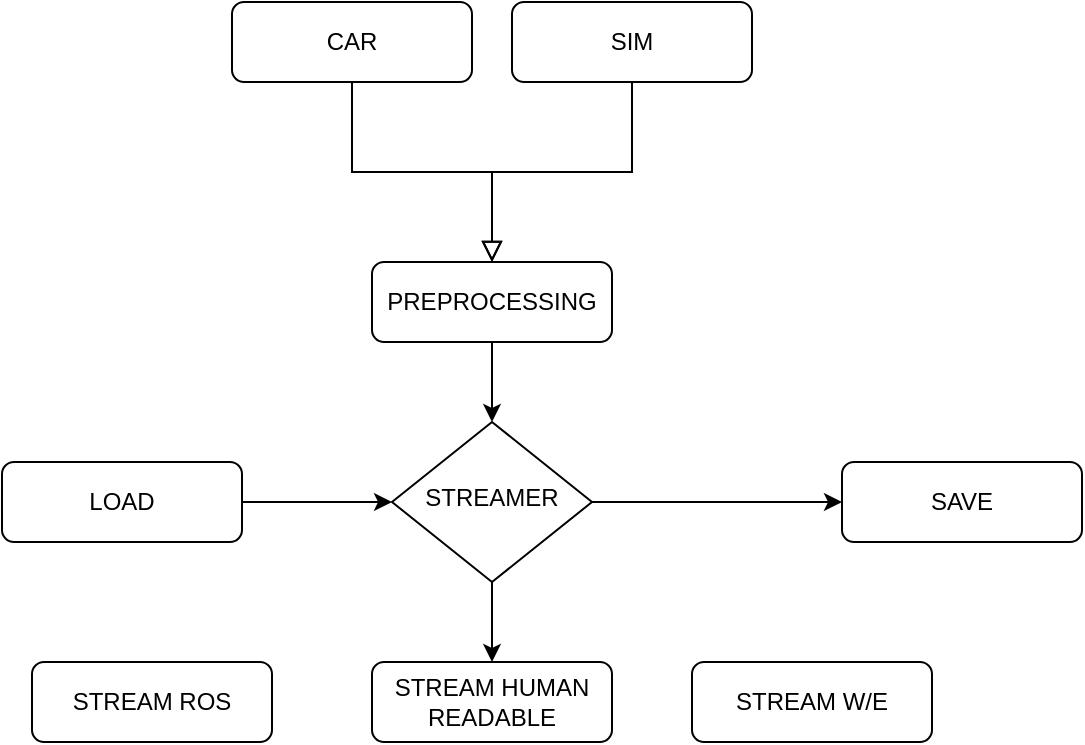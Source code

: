 <mxfile version="13.0.1" type="device"><diagram id="C5RBs43oDa-KdzZeNtuy" name="Page-1"><mxGraphModel dx="1069" dy="595" grid="1" gridSize="10" guides="1" tooltips="1" connect="1" arrows="1" fold="1" page="1" pageScale="1" pageWidth="827" pageHeight="1169" math="0" shadow="0"><root><mxCell id="WIyWlLk6GJQsqaUBKTNV-0"/><mxCell id="WIyWlLk6GJQsqaUBKTNV-1" parent="WIyWlLk6GJQsqaUBKTNV-0"/><mxCell id="WIyWlLk6GJQsqaUBKTNV-2" value="" style="rounded=0;html=1;jettySize=auto;orthogonalLoop=1;fontSize=11;endArrow=block;endFill=0;endSize=8;strokeWidth=1;shadow=0;labelBackgroundColor=none;edgeStyle=orthogonalEdgeStyle;" parent="WIyWlLk6GJQsqaUBKTNV-1" source="WIyWlLk6GJQsqaUBKTNV-3" target="lflBC_HlKKWXsUYUs3ey-2" edge="1"><mxGeometry relative="1" as="geometry"><mxPoint x="345" y="140" as="targetPoint"/></mxGeometry></mxCell><mxCell id="WIyWlLk6GJQsqaUBKTNV-3" value="CAR" style="rounded=1;whiteSpace=wrap;html=1;fontSize=12;glass=0;strokeWidth=1;shadow=0;" parent="WIyWlLk6GJQsqaUBKTNV-1" vertex="1"><mxGeometry x="285" y="50" width="120" height="40" as="geometry"/></mxCell><mxCell id="lflBC_HlKKWXsUYUs3ey-0" value="" style="rounded=0;html=1;jettySize=auto;orthogonalLoop=1;fontSize=11;endArrow=block;endFill=0;endSize=8;strokeWidth=1;shadow=0;labelBackgroundColor=none;edgeStyle=orthogonalEdgeStyle;entryX=0.5;entryY=0;entryDx=0;entryDy=0;" edge="1" parent="WIyWlLk6GJQsqaUBKTNV-1" source="lflBC_HlKKWXsUYUs3ey-1" target="lflBC_HlKKWXsUYUs3ey-2"><mxGeometry relative="1" as="geometry"><mxPoint x="485" y="140" as="targetPoint"/></mxGeometry></mxCell><mxCell id="lflBC_HlKKWXsUYUs3ey-1" value="SIM" style="rounded=1;whiteSpace=wrap;html=1;fontSize=12;glass=0;strokeWidth=1;shadow=0;" vertex="1" parent="WIyWlLk6GJQsqaUBKTNV-1"><mxGeometry x="425" y="50" width="120" height="40" as="geometry"/></mxCell><mxCell id="lflBC_HlKKWXsUYUs3ey-2" value="PREPROCESSING" style="rounded=1;whiteSpace=wrap;html=1;fontSize=12;glass=0;strokeWidth=1;shadow=0;" vertex="1" parent="WIyWlLk6GJQsqaUBKTNV-1"><mxGeometry x="355" y="180" width="120" height="40" as="geometry"/></mxCell><mxCell id="lflBC_HlKKWXsUYUs3ey-3" value="STREAM HUMAN READABLE" style="rounded=1;whiteSpace=wrap;html=1;fontSize=12;glass=0;strokeWidth=1;shadow=0;" vertex="1" parent="WIyWlLk6GJQsqaUBKTNV-1"><mxGeometry x="355" y="380" width="120" height="40" as="geometry"/></mxCell><mxCell id="lflBC_HlKKWXsUYUs3ey-4" value="STREAM ROS" style="rounded=1;whiteSpace=wrap;html=1;fontSize=12;glass=0;strokeWidth=1;shadow=0;" vertex="1" parent="WIyWlLk6GJQsqaUBKTNV-1"><mxGeometry x="185" y="380" width="120" height="40" as="geometry"/></mxCell><mxCell id="lflBC_HlKKWXsUYUs3ey-5" value="STREAM W/E" style="rounded=1;whiteSpace=wrap;html=1;fontSize=12;glass=0;strokeWidth=1;shadow=0;" vertex="1" parent="WIyWlLk6GJQsqaUBKTNV-1"><mxGeometry x="515" y="380" width="120" height="40" as="geometry"/></mxCell><mxCell id="lflBC_HlKKWXsUYUs3ey-6" value="STREAMER" style="rhombus;whiteSpace=wrap;html=1;shadow=0;fontFamily=Helvetica;fontSize=12;align=center;strokeWidth=1;spacing=6;spacingTop=-4;" vertex="1" parent="WIyWlLk6GJQsqaUBKTNV-1"><mxGeometry x="365" y="260" width="100" height="80" as="geometry"/></mxCell><mxCell id="lflBC_HlKKWXsUYUs3ey-7" value="" style="endArrow=classic;html=1;exitX=0.5;exitY=1;exitDx=0;exitDy=0;entryX=0.5;entryY=0;entryDx=0;entryDy=0;" edge="1" parent="WIyWlLk6GJQsqaUBKTNV-1" source="lflBC_HlKKWXsUYUs3ey-6" target="lflBC_HlKKWXsUYUs3ey-3"><mxGeometry width="50" height="50" relative="1" as="geometry"><mxPoint x="450" y="490" as="sourcePoint"/><mxPoint x="500" y="440" as="targetPoint"/></mxGeometry></mxCell><mxCell id="lflBC_HlKKWXsUYUs3ey-8" value="" style="endArrow=classic;html=1;exitX=1;exitY=0.5;exitDx=0;exitDy=0;" edge="1" parent="WIyWlLk6GJQsqaUBKTNV-1" source="lflBC_HlKKWXsUYUs3ey-6"><mxGeometry width="50" height="50" relative="1" as="geometry"><mxPoint x="450" y="490" as="sourcePoint"/><mxPoint x="590" y="300" as="targetPoint"/></mxGeometry></mxCell><mxCell id="lflBC_HlKKWXsUYUs3ey-9" value="SAVE" style="rounded=1;whiteSpace=wrap;html=1;fontSize=12;glass=0;strokeWidth=1;shadow=0;" vertex="1" parent="WIyWlLk6GJQsqaUBKTNV-1"><mxGeometry x="590" y="280" width="120" height="40" as="geometry"/></mxCell><mxCell id="lflBC_HlKKWXsUYUs3ey-10" value="LOAD" style="rounded=1;whiteSpace=wrap;html=1;fontSize=12;glass=0;strokeWidth=1;shadow=0;" vertex="1" parent="WIyWlLk6GJQsqaUBKTNV-1"><mxGeometry x="170" y="280" width="120" height="40" as="geometry"/></mxCell><mxCell id="lflBC_HlKKWXsUYUs3ey-11" value="" style="endArrow=classic;html=1;exitX=1;exitY=0.5;exitDx=0;exitDy=0;entryX=0;entryY=0.5;entryDx=0;entryDy=0;" edge="1" parent="WIyWlLk6GJQsqaUBKTNV-1" source="lflBC_HlKKWXsUYUs3ey-10" target="lflBC_HlKKWXsUYUs3ey-6"><mxGeometry width="50" height="50" relative="1" as="geometry"><mxPoint x="450" y="490" as="sourcePoint"/><mxPoint x="500" y="440" as="targetPoint"/></mxGeometry></mxCell><mxCell id="lflBC_HlKKWXsUYUs3ey-12" value="" style="endArrow=classic;html=1;exitX=0.5;exitY=1;exitDx=0;exitDy=0;entryX=0.5;entryY=0;entryDx=0;entryDy=0;" edge="1" parent="WIyWlLk6GJQsqaUBKTNV-1" source="lflBC_HlKKWXsUYUs3ey-2" target="lflBC_HlKKWXsUYUs3ey-6"><mxGeometry width="50" height="50" relative="1" as="geometry"><mxPoint x="450" y="490" as="sourcePoint"/><mxPoint x="500" y="440" as="targetPoint"/></mxGeometry></mxCell></root></mxGraphModel></diagram></mxfile>